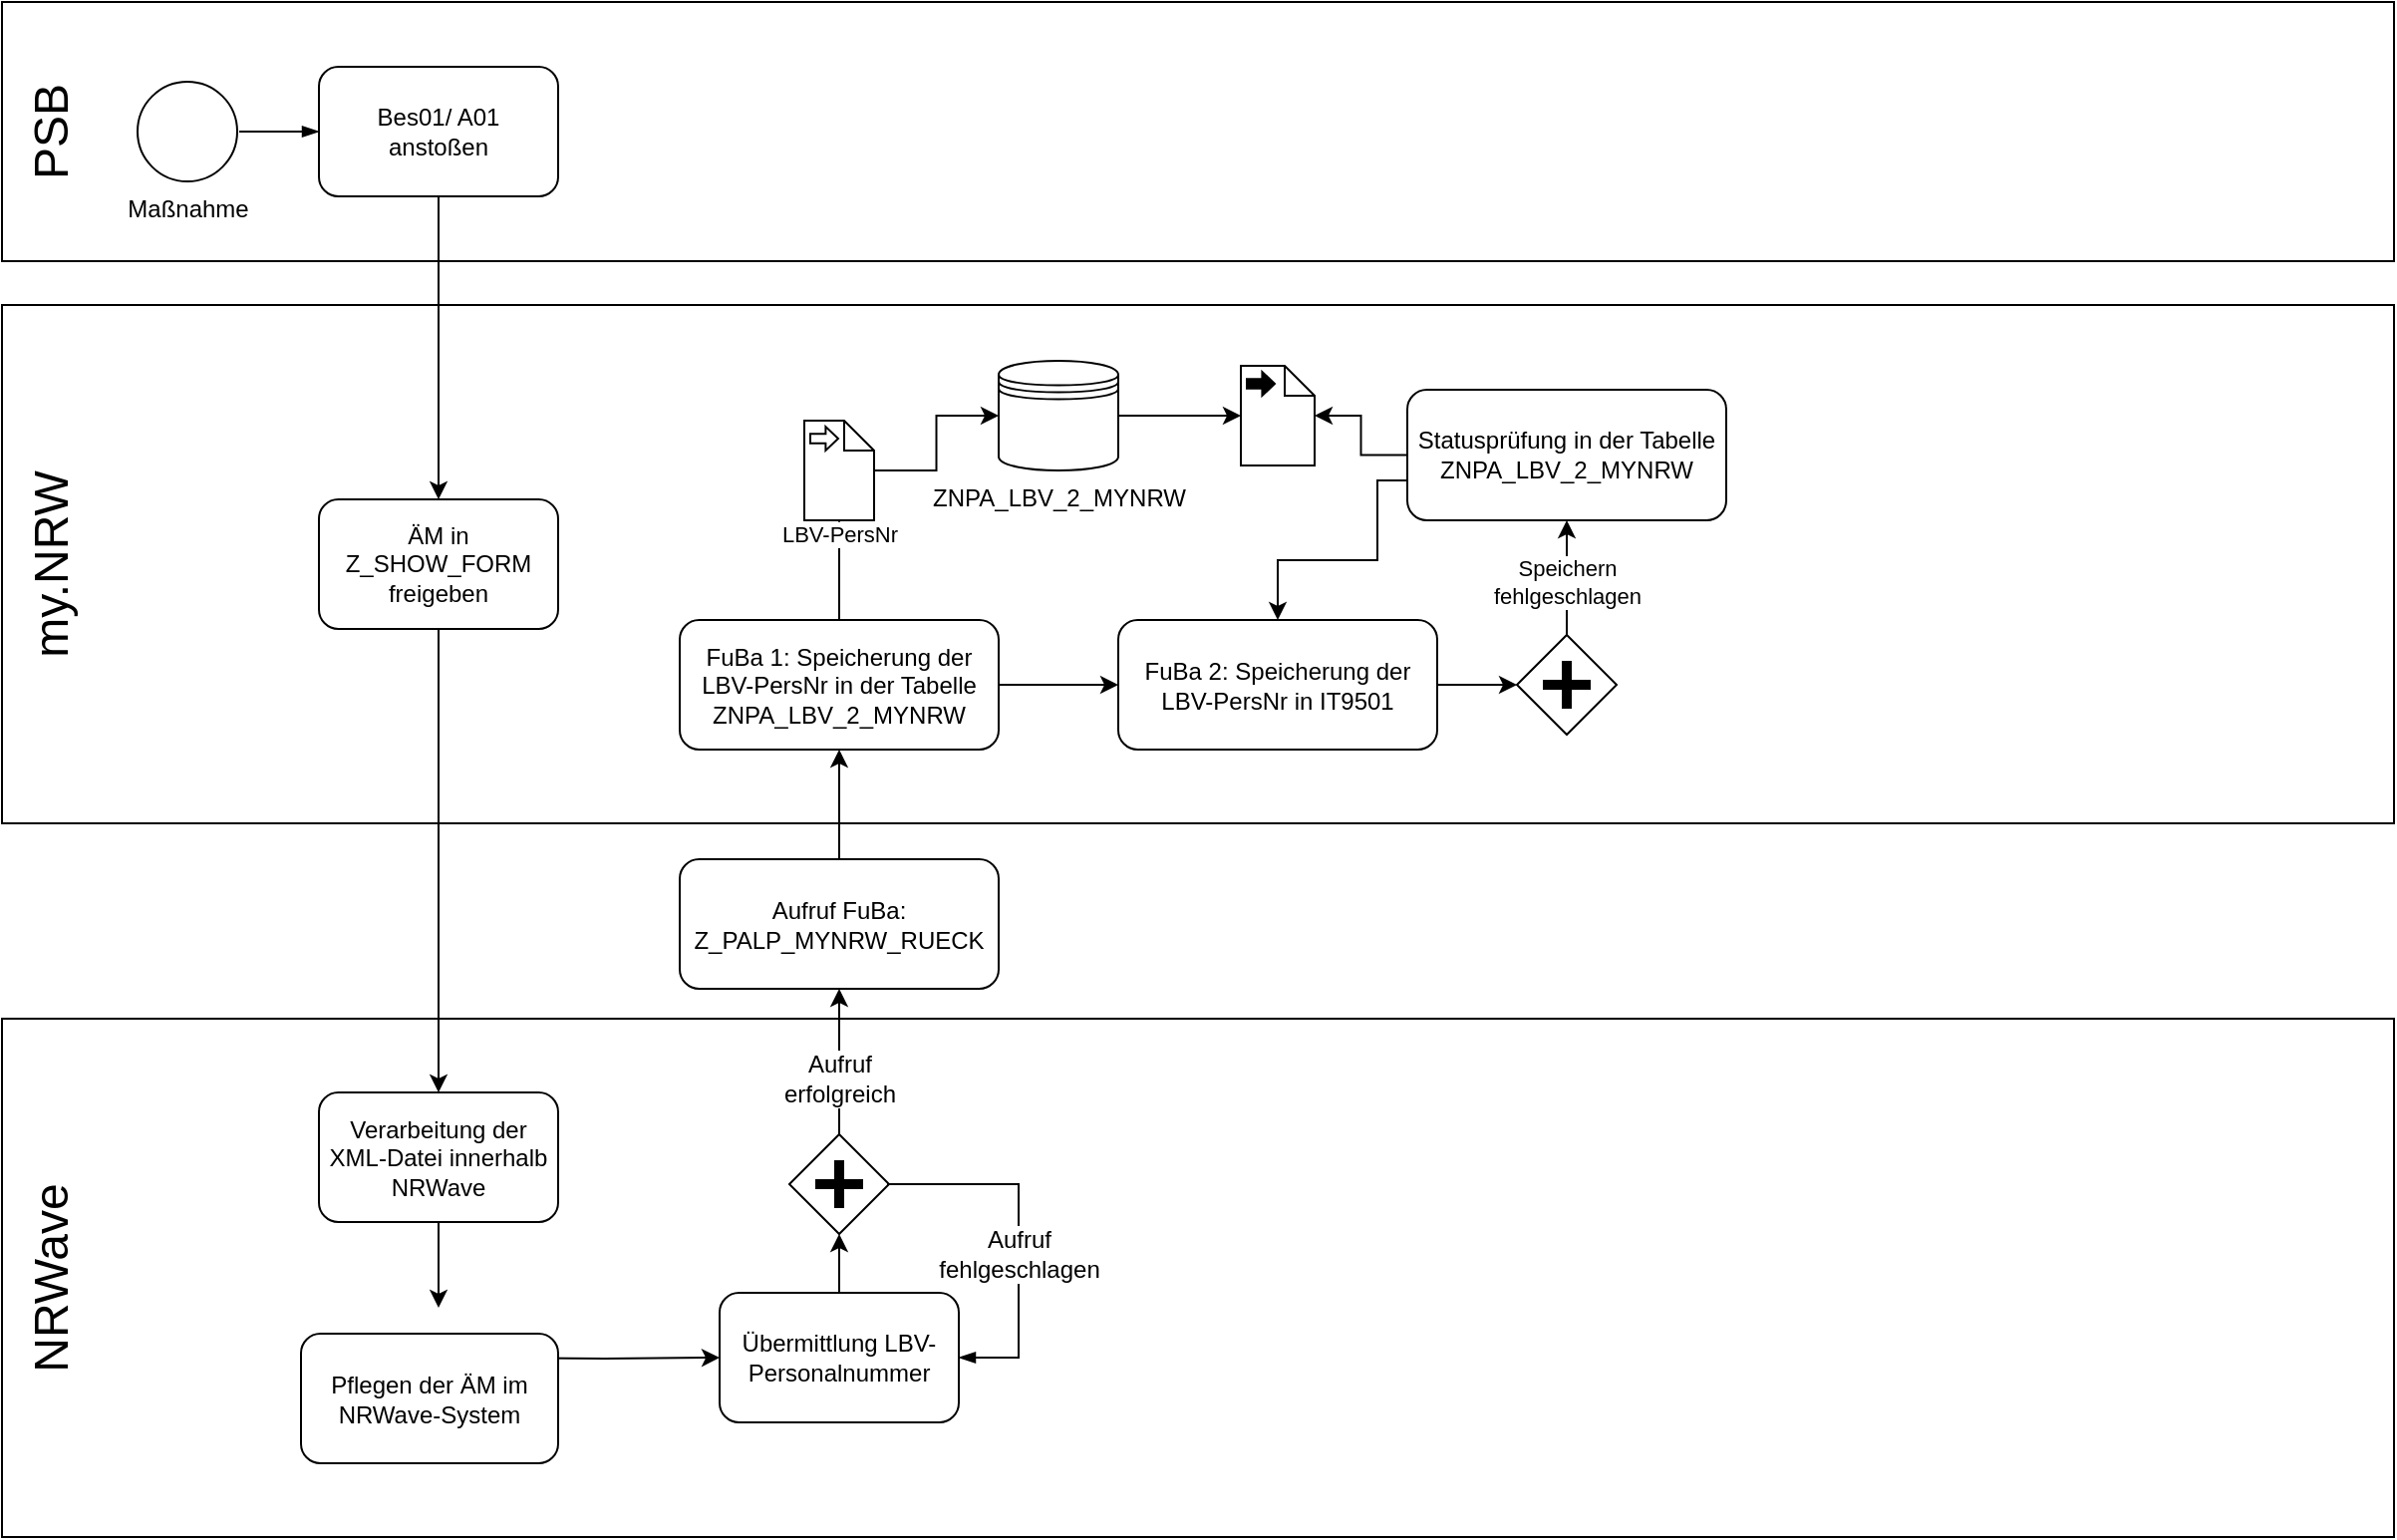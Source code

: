 <mxfile version="24.4.4" type="github">
  <diagram name="Page-1" id="2a216829-ef6e-dabb-86c1-c78162f3ba2b">
    <mxGraphModel dx="1426" dy="-315" grid="1" gridSize="10" guides="1" tooltips="1" connect="1" arrows="1" fold="1" page="1" pageScale="1" pageWidth="850" pageHeight="1100" background="none" math="0" shadow="0">
      <root>
        <mxCell id="0" />
        <mxCell id="1" parent="0" />
        <mxCell id="rfxDV2EknZkREh7y6ZBy-1" value="" style="rounded=0;whiteSpace=wrap;html=1;" vertex="1" parent="1">
          <mxGeometry x="30" y="1272" width="1200" height="260" as="geometry" />
        </mxCell>
        <mxCell id="rfxDV2EknZkREh7y6ZBy-3" value="" style="rounded=0;whiteSpace=wrap;html=1;" vertex="1" parent="1">
          <mxGeometry x="30" y="1630" width="1200" height="260" as="geometry" />
        </mxCell>
        <mxCell id="rfxDV2EknZkREh7y6ZBy-2" value="&lt;font style=&quot;font-size: 24px;&quot;&gt;NRWave&lt;/font&gt;" style="text;html=1;align=center;verticalAlign=middle;whiteSpace=wrap;rounded=0;rotation=-90;" vertex="1" parent="1">
          <mxGeometry x="-30" y="1745" width="170" height="30" as="geometry" />
        </mxCell>
        <mxCell id="rfxDV2EknZkREh7y6ZBy-5" value="&lt;font style=&quot;font-size: 24px;&quot;&gt;my.NRW&lt;/font&gt;" style="text;html=1;align=center;verticalAlign=middle;whiteSpace=wrap;rounded=0;rotation=-90;" vertex="1" parent="1">
          <mxGeometry x="-30" y="1387" width="170" height="30" as="geometry" />
        </mxCell>
        <mxCell id="rfxDV2EknZkREh7y6ZBy-6" value="" style="rounded=0;whiteSpace=wrap;html=1;" vertex="1" parent="1">
          <mxGeometry x="30" y="1120" width="1200" height="130" as="geometry" />
        </mxCell>
        <mxCell id="rfxDV2EknZkREh7y6ZBy-7" value="&lt;font style=&quot;font-size: 24px;&quot;&gt;PSB&lt;/font&gt;" style="text;html=1;align=center;verticalAlign=middle;whiteSpace=wrap;rounded=0;rotation=-90;" vertex="1" parent="1">
          <mxGeometry y="1170" width="110" height="30" as="geometry" />
        </mxCell>
        <mxCell id="rfxDV2EknZkREh7y6ZBy-8" value="Maßnahme" style="shape=mxgraph.bpmn.shape;html=1;verticalLabelPosition=bottom;labelBackgroundColor=#ffffff;verticalAlign=top;perimeter=ellipsePerimeter;outline=standard;symbol=general;" vertex="1" parent="1">
          <mxGeometry x="98" y="1160" width="50" height="50" as="geometry" />
        </mxCell>
        <mxCell id="rfxDV2EknZkREh7y6ZBy-13" style="edgeStyle=orthogonalEdgeStyle;rounded=0;orthogonalLoop=1;jettySize=auto;html=1;" edge="1" parent="1" source="rfxDV2EknZkREh7y6ZBy-10" target="rfxDV2EknZkREh7y6ZBy-12">
          <mxGeometry relative="1" as="geometry" />
        </mxCell>
        <mxCell id="rfxDV2EknZkREh7y6ZBy-10" value="Bes01/ A01&lt;div&gt;anstoßen&lt;/div&gt;" style="shape=ext;rounded=1;html=1;whiteSpace=wrap;" vertex="1" parent="1">
          <mxGeometry x="189" y="1152.5" width="120" height="65" as="geometry" />
        </mxCell>
        <mxCell id="rfxDV2EknZkREh7y6ZBy-11" value="" style="edgeStyle=elbowEdgeStyle;fontSize=12;html=1;endArrow=blockThin;endFill=1;rounded=0;" edge="1" parent="1">
          <mxGeometry width="160" relative="1" as="geometry">
            <mxPoint x="149" y="1185" as="sourcePoint" />
            <mxPoint x="189" y="1185" as="targetPoint" />
          </mxGeometry>
        </mxCell>
        <mxCell id="rfxDV2EknZkREh7y6ZBy-12" value="ÄM in Z_SHOW_FORM freigeben" style="shape=ext;rounded=1;html=1;whiteSpace=wrap;" vertex="1" parent="1">
          <mxGeometry x="189" y="1369.5" width="120" height="65" as="geometry" />
        </mxCell>
        <mxCell id="rfxDV2EknZkREh7y6ZBy-21" style="edgeStyle=orthogonalEdgeStyle;rounded=0;orthogonalLoop=1;jettySize=auto;html=1;entryX=0.5;entryY=0;entryDx=0;entryDy=0;" edge="1" parent="1" source="rfxDV2EknZkREh7y6ZBy-14">
          <mxGeometry relative="1" as="geometry">
            <mxPoint x="249" y="1775" as="targetPoint" />
          </mxGeometry>
        </mxCell>
        <mxCell id="rfxDV2EknZkREh7y6ZBy-14" value="Verarbeitung der XML-Datei innerhalb NRWave" style="shape=ext;rounded=1;html=1;whiteSpace=wrap;" vertex="1" parent="1">
          <mxGeometry x="189" y="1667" width="120" height="65" as="geometry" />
        </mxCell>
        <mxCell id="rfxDV2EknZkREh7y6ZBy-19" value="" style="edgeStyle=orthogonalEdgeStyle;rounded=0;orthogonalLoop=1;jettySize=auto;html=1;entryX=0.5;entryY=0;entryDx=0;entryDy=0;" edge="1" parent="1" source="rfxDV2EknZkREh7y6ZBy-12" target="rfxDV2EknZkREh7y6ZBy-14">
          <mxGeometry relative="1" as="geometry">
            <mxPoint x="249" y="1435" as="sourcePoint" />
            <mxPoint x="249" y="1570.0" as="targetPoint" />
          </mxGeometry>
        </mxCell>
        <mxCell id="rfxDV2EknZkREh7y6ZBy-28" style="edgeStyle=orthogonalEdgeStyle;rounded=0;orthogonalLoop=1;jettySize=auto;html=1;entryX=0.5;entryY=1;entryDx=0;entryDy=0;" edge="1" parent="1" source="rfxDV2EknZkREh7y6ZBy-23" target="rfxDV2EknZkREh7y6ZBy-27">
          <mxGeometry relative="1" as="geometry" />
        </mxCell>
        <mxCell id="rfxDV2EknZkREh7y6ZBy-23" value="Übermittlung LBV-Personalnummer" style="shape=ext;rounded=1;html=1;whiteSpace=wrap;" vertex="1" parent="1">
          <mxGeometry x="390" y="1767.5" width="120" height="65" as="geometry" />
        </mxCell>
        <mxCell id="rfxDV2EknZkREh7y6ZBy-26" style="edgeStyle=orthogonalEdgeStyle;rounded=0;orthogonalLoop=1;jettySize=auto;html=1;entryX=0;entryY=0.5;entryDx=0;entryDy=0;" edge="1" parent="1" target="rfxDV2EknZkREh7y6ZBy-23">
          <mxGeometry relative="1" as="geometry">
            <mxPoint x="274" y="1800" as="sourcePoint" />
          </mxGeometry>
        </mxCell>
        <mxCell id="rfxDV2EknZkREh7y6ZBy-34" style="edgeStyle=orthogonalEdgeStyle;rounded=0;orthogonalLoop=1;jettySize=auto;html=1;entryX=0.5;entryY=1;entryDx=0;entryDy=0;" edge="1" parent="1" source="rfxDV2EknZkREh7y6ZBy-27" target="rfxDV2EknZkREh7y6ZBy-33">
          <mxGeometry relative="1" as="geometry" />
        </mxCell>
        <mxCell id="rfxDV2EknZkREh7y6ZBy-37" value="&lt;font style=&quot;font-size: 12px;&quot;&gt;Aufruf&lt;/font&gt;&lt;div style=&quot;font-size: 12px;&quot;&gt;&lt;font style=&quot;font-size: 12px;&quot;&gt;erfolgreich&lt;/font&gt;&lt;/div&gt;" style="edgeLabel;html=1;align=center;verticalAlign=middle;resizable=0;points=[];" vertex="1" connectable="0" parent="rfxDV2EknZkREh7y6ZBy-34">
          <mxGeometry x="0.094" y="-2" relative="1" as="geometry">
            <mxPoint x="-2" y="12" as="offset" />
          </mxGeometry>
        </mxCell>
        <mxCell id="rfxDV2EknZkREh7y6ZBy-27" value="" style="shape=mxgraph.bpmn.shape;html=1;verticalLabelPosition=bottom;labelBackgroundColor=#ffffff;verticalAlign=top;perimeter=rhombusPerimeter;background=gateway;outline=none;symbol=parallelGw;" vertex="1" parent="1">
          <mxGeometry x="425" y="1688" width="50" height="50" as="geometry" />
        </mxCell>
        <mxCell id="rfxDV2EknZkREh7y6ZBy-31" value="Aufruf&lt;div&gt;fehlgeschlagen&lt;/div&gt;" style="edgeStyle=elbowEdgeStyle;fontSize=12;html=1;endArrow=blockThin;endFill=1;rounded=0;entryX=1;entryY=0.5;entryDx=0;entryDy=0;" edge="1" parent="1" target="rfxDV2EknZkREh7y6ZBy-23">
          <mxGeometry x="0.104" width="160" relative="1" as="geometry">
            <mxPoint x="474" y="1713" as="sourcePoint" />
            <mxPoint x="634" y="1713" as="targetPoint" />
            <Array as="points">
              <mxPoint x="540" y="1758" />
            </Array>
            <mxPoint as="offset" />
          </mxGeometry>
        </mxCell>
        <mxCell id="rfxDV2EknZkREh7y6ZBy-42" style="edgeStyle=orthogonalEdgeStyle;rounded=0;orthogonalLoop=1;jettySize=auto;html=1;entryX=0.5;entryY=1;entryDx=0;entryDy=0;" edge="1" parent="1" source="rfxDV2EknZkREh7y6ZBy-33" target="rfxDV2EknZkREh7y6ZBy-38">
          <mxGeometry relative="1" as="geometry" />
        </mxCell>
        <mxCell id="rfxDV2EknZkREh7y6ZBy-33" value="Aufruf FuBa: Z_PALP_MYNRW_RUECK" style="shape=ext;rounded=1;html=1;whiteSpace=wrap;" vertex="1" parent="1">
          <mxGeometry x="370" y="1550" width="160" height="65" as="geometry" />
        </mxCell>
        <mxCell id="rfxDV2EknZkREh7y6ZBy-43" style="edgeStyle=orthogonalEdgeStyle;rounded=0;orthogonalLoop=1;jettySize=auto;html=1;" edge="1" parent="1" source="rfxDV2EknZkREh7y6ZBy-38" target="rfxDV2EknZkREh7y6ZBy-39">
          <mxGeometry relative="1" as="geometry" />
        </mxCell>
        <mxCell id="rfxDV2EknZkREh7y6ZBy-38" value="FuBa 1: Speicherung der LBV-PersNr in der Tabelle ZNPA_LBV_2_MYNRW" style="shape=ext;rounded=1;html=1;whiteSpace=wrap;" vertex="1" parent="1">
          <mxGeometry x="370" y="1430" width="160" height="65" as="geometry" />
        </mxCell>
        <mxCell id="rfxDV2EknZkREh7y6ZBy-50" style="edgeStyle=orthogonalEdgeStyle;rounded=0;orthogonalLoop=1;jettySize=auto;html=1;entryX=0;entryY=0.5;entryDx=0;entryDy=0;" edge="1" parent="1" source="rfxDV2EknZkREh7y6ZBy-39" target="rfxDV2EknZkREh7y6ZBy-48">
          <mxGeometry relative="1" as="geometry" />
        </mxCell>
        <mxCell id="rfxDV2EknZkREh7y6ZBy-39" value="FuBa 2: Speicherung der LBV-PersNr in IT9501" style="shape=ext;rounded=1;html=1;whiteSpace=wrap;" vertex="1" parent="1">
          <mxGeometry x="590" y="1430" width="160" height="65" as="geometry" />
        </mxCell>
        <mxCell id="rfxDV2EknZkREh7y6ZBy-40" value="Pflegen der ÄM im NRWave-System" style="shape=ext;rounded=1;html=1;whiteSpace=wrap;" vertex="1" parent="1">
          <mxGeometry x="180" y="1788" width="129" height="65" as="geometry" />
        </mxCell>
        <mxCell id="rfxDV2EknZkREh7y6ZBy-59" style="edgeStyle=orthogonalEdgeStyle;rounded=0;orthogonalLoop=1;jettySize=auto;html=1;" edge="1" parent="1" source="rfxDV2EknZkREh7y6ZBy-41" target="rfxDV2EknZkREh7y6ZBy-56">
          <mxGeometry relative="1" as="geometry" />
        </mxCell>
        <mxCell id="rfxDV2EknZkREh7y6ZBy-41" value="ZNPA_LBV_2_MYNRW" style="shape=datastore;html=1;labelPosition=center;verticalLabelPosition=bottom;align=center;verticalAlign=top;" vertex="1" parent="1">
          <mxGeometry x="530" y="1300" width="60" height="55" as="geometry" />
        </mxCell>
        <mxCell id="rfxDV2EknZkREh7y6ZBy-47" style="edgeStyle=orthogonalEdgeStyle;rounded=0;orthogonalLoop=1;jettySize=auto;html=1;entryX=0;entryY=0.5;entryDx=0;entryDy=0;" edge="1" parent="1" source="rfxDV2EknZkREh7y6ZBy-45" target="rfxDV2EknZkREh7y6ZBy-41">
          <mxGeometry relative="1" as="geometry" />
        </mxCell>
        <mxCell id="rfxDV2EknZkREh7y6ZBy-45" value="" style="shape=mxgraph.bpmn.data;labelPosition=center;verticalLabelPosition=bottom;align=center;verticalAlign=top;size=15;html=1;bpmnTransferType=input;" vertex="1" parent="1">
          <mxGeometry x="432.5" y="1330" width="35" height="50" as="geometry" />
        </mxCell>
        <mxCell id="rfxDV2EknZkREh7y6ZBy-46" style="edgeStyle=orthogonalEdgeStyle;rounded=0;orthogonalLoop=1;jettySize=auto;html=1;entryX=0.5;entryY=1;entryDx=0;entryDy=0;entryPerimeter=0;" edge="1" parent="1" source="rfxDV2EknZkREh7y6ZBy-38" target="rfxDV2EknZkREh7y6ZBy-45">
          <mxGeometry relative="1" as="geometry">
            <Array as="points">
              <mxPoint x="450" y="1410" />
              <mxPoint x="450" y="1410" />
            </Array>
          </mxGeometry>
        </mxCell>
        <mxCell id="rfxDV2EknZkREh7y6ZBy-49" value="LBV-PersNr" style="edgeLabel;html=1;align=center;verticalAlign=middle;resizable=0;points=[];" vertex="1" connectable="0" parent="rfxDV2EknZkREh7y6ZBy-46">
          <mxGeometry x="0.24" y="2" relative="1" as="geometry">
            <mxPoint x="2" y="-12" as="offset" />
          </mxGeometry>
        </mxCell>
        <mxCell id="rfxDV2EknZkREh7y6ZBy-52" style="edgeStyle=orthogonalEdgeStyle;rounded=0;orthogonalLoop=1;jettySize=auto;html=1;entryX=0.5;entryY=1;entryDx=0;entryDy=0;" edge="1" parent="1" source="rfxDV2EknZkREh7y6ZBy-48" target="rfxDV2EknZkREh7y6ZBy-51">
          <mxGeometry relative="1" as="geometry" />
        </mxCell>
        <mxCell id="rfxDV2EknZkREh7y6ZBy-53" value="Speichern&lt;div&gt;fehlgeschlagen&lt;/div&gt;" style="edgeLabel;html=1;align=center;verticalAlign=middle;resizable=0;points=[];" vertex="1" connectable="0" parent="rfxDV2EknZkREh7y6ZBy-52">
          <mxGeometry x="-0.078" relative="1" as="geometry">
            <mxPoint as="offset" />
          </mxGeometry>
        </mxCell>
        <mxCell id="rfxDV2EknZkREh7y6ZBy-48" value="" style="shape=mxgraph.bpmn.shape;html=1;verticalLabelPosition=bottom;labelBackgroundColor=#ffffff;verticalAlign=top;perimeter=rhombusPerimeter;background=gateway;outline=none;symbol=parallelGw;" vertex="1" parent="1">
          <mxGeometry x="790" y="1437.5" width="50" height="50" as="geometry" />
        </mxCell>
        <mxCell id="rfxDV2EknZkREh7y6ZBy-54" style="edgeStyle=orthogonalEdgeStyle;rounded=0;orthogonalLoop=1;jettySize=auto;html=1;entryX=0.5;entryY=0;entryDx=0;entryDy=0;" edge="1" parent="1" target="rfxDV2EknZkREh7y6ZBy-39">
          <mxGeometry relative="1" as="geometry">
            <mxPoint x="735" y="1350" as="sourcePoint" />
            <mxPoint x="590" y="1400" as="targetPoint" />
            <Array as="points">
              <mxPoint x="735" y="1360" />
              <mxPoint x="720" y="1360" />
              <mxPoint x="720" y="1400" />
              <mxPoint x="670" y="1400" />
            </Array>
          </mxGeometry>
        </mxCell>
        <mxCell id="rfxDV2EknZkREh7y6ZBy-57" style="edgeStyle=orthogonalEdgeStyle;rounded=0;orthogonalLoop=1;jettySize=auto;html=1;exitX=0;exitY=0.5;exitDx=0;exitDy=0;" edge="1" parent="1" source="rfxDV2EknZkREh7y6ZBy-51" target="rfxDV2EknZkREh7y6ZBy-56">
          <mxGeometry relative="1" as="geometry" />
        </mxCell>
        <mxCell id="rfxDV2EknZkREh7y6ZBy-51" value="Statusprüfung in der Tabelle ZNPA_LBV_2_MYNRW" style="shape=ext;rounded=1;html=1;whiteSpace=wrap;" vertex="1" parent="1">
          <mxGeometry x="735" y="1314.5" width="160" height="65.5" as="geometry" />
        </mxCell>
        <mxCell id="rfxDV2EknZkREh7y6ZBy-56" value="" style="shape=mxgraph.bpmn.data;labelPosition=center;verticalLabelPosition=bottom;align=center;verticalAlign=top;size=15;html=1;bpmnTransferType=output;" vertex="1" parent="1">
          <mxGeometry x="651.5" y="1302.5" width="37" height="50" as="geometry" />
        </mxCell>
      </root>
    </mxGraphModel>
  </diagram>
</mxfile>
